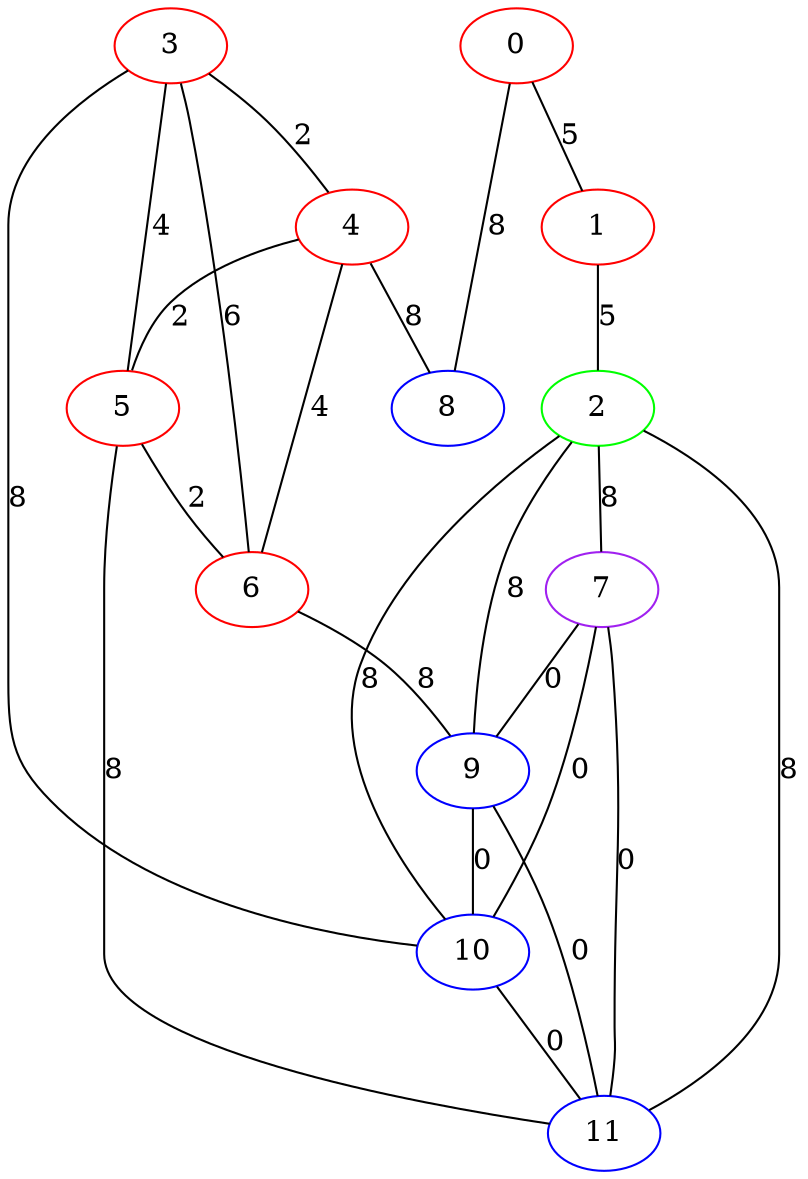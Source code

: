 graph "" {
0 [color=red, weight=1];
1 [color=red, weight=1];
2 [color=green, weight=2];
3 [color=red, weight=1];
4 [color=red, weight=1];
5 [color=red, weight=1];
6 [color=red, weight=1];
7 [color=purple, weight=4];
8 [color=blue, weight=3];
9 [color=blue, weight=3];
10 [color=blue, weight=3];
11 [color=blue, weight=3];
0 -- 8  [key=0, label=8];
0 -- 1  [key=0, label=5];
1 -- 2  [key=0, label=5];
2 -- 10  [key=0, label=8];
2 -- 11  [key=0, label=8];
2 -- 9  [key=0, label=8];
2 -- 7  [key=0, label=8];
3 -- 10  [key=0, label=8];
3 -- 4  [key=0, label=2];
3 -- 5  [key=0, label=4];
3 -- 6  [key=0, label=6];
4 -- 8  [key=0, label=8];
4 -- 5  [key=0, label=2];
4 -- 6  [key=0, label=4];
5 -- 11  [key=0, label=8];
5 -- 6  [key=0, label=2];
6 -- 9  [key=0, label=8];
7 -- 9  [key=0, label=0];
7 -- 10  [key=0, label=0];
7 -- 11  [key=0, label=0];
9 -- 10  [key=0, label=0];
9 -- 11  [key=0, label=0];
10 -- 11  [key=0, label=0];
}
